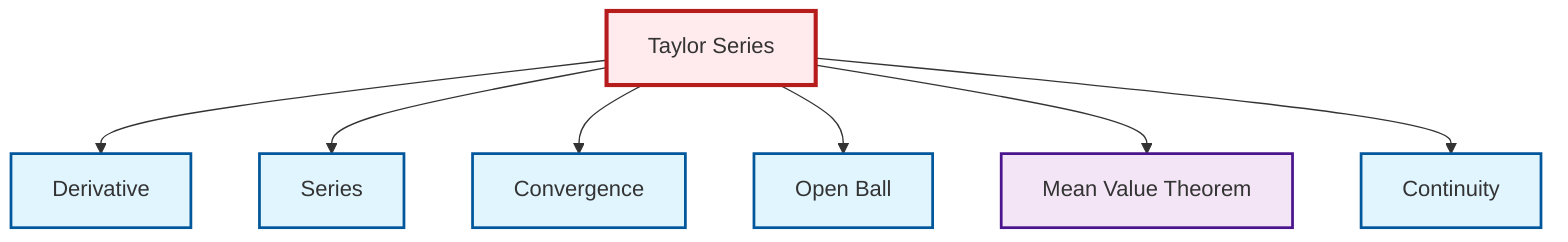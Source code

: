 graph TD
    classDef definition fill:#e1f5fe,stroke:#01579b,stroke-width:2px
    classDef theorem fill:#f3e5f5,stroke:#4a148c,stroke-width:2px
    classDef axiom fill:#fff3e0,stroke:#e65100,stroke-width:2px
    classDef example fill:#e8f5e9,stroke:#1b5e20,stroke-width:2px
    classDef current fill:#ffebee,stroke:#b71c1c,stroke-width:3px
    def-convergence["Convergence"]:::definition
    def-derivative["Derivative"]:::definition
    def-series["Series"]:::definition
    def-continuity["Continuity"]:::definition
    def-open-ball["Open Ball"]:::definition
    thm-mean-value["Mean Value Theorem"]:::theorem
    thm-taylor-series["Taylor Series"]:::theorem
    thm-taylor-series --> def-derivative
    thm-taylor-series --> def-series
    thm-taylor-series --> def-convergence
    thm-taylor-series --> def-open-ball
    thm-taylor-series --> thm-mean-value
    thm-taylor-series --> def-continuity
    class thm-taylor-series current